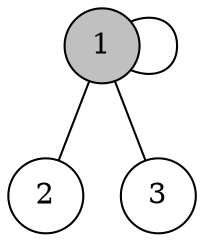 graph third {
   1 -- 1 -- 2;
   1 -- 3;
   1 [shape=circle, style=filled, fillcolor=grey]
   2 [shape=circle]
   3 [shape=circle]
}
